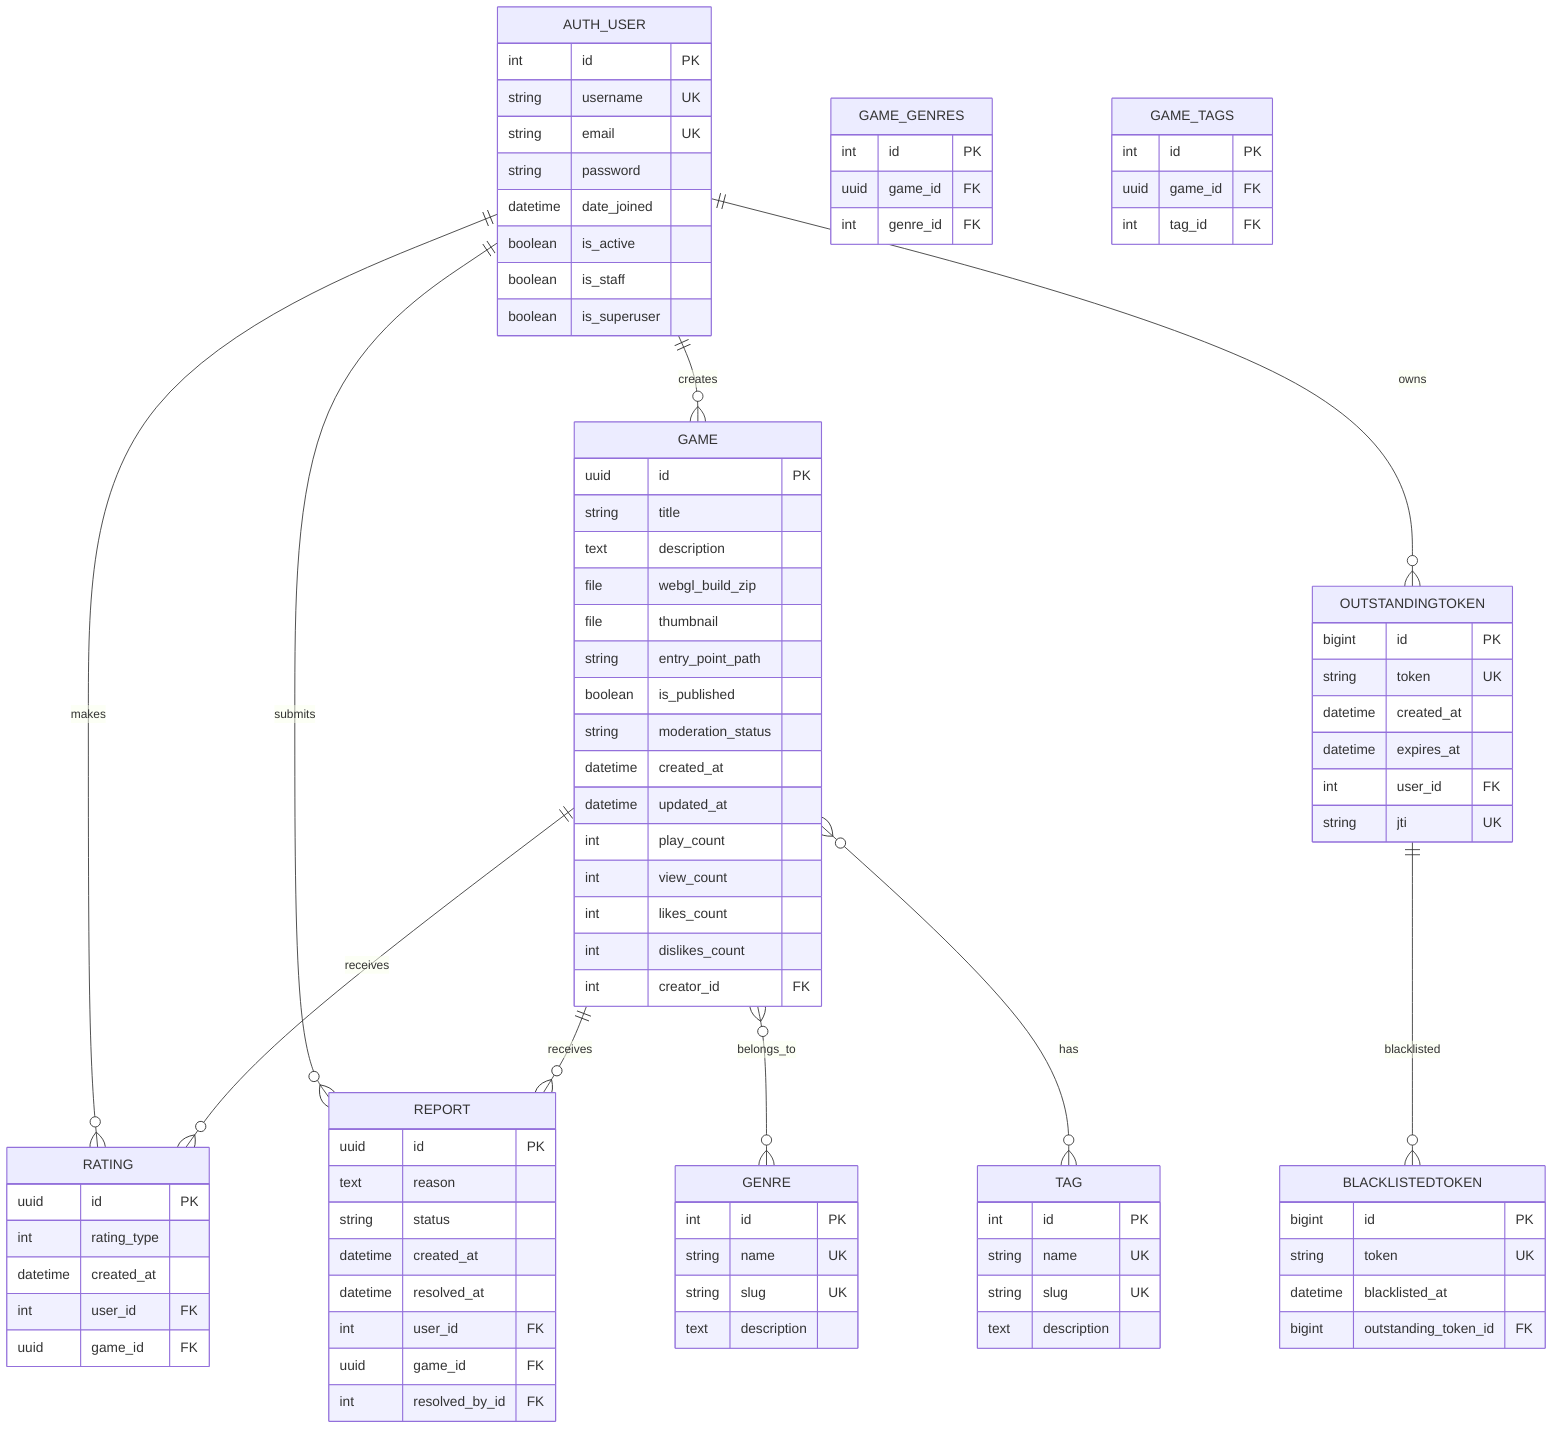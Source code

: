 erDiagram
    AUTH_USER ||--o{ GAME : creates
    AUTH_USER ||--o{ RATING : makes
    AUTH_USER ||--o{ REPORT : submits
    AUTH_USER ||--o{ OUTSTANDINGTOKEN : owns
    GAME ||--o{ RATING : receives
    GAME ||--o{ REPORT : receives
    GAME }o--o{ GENRE : belongs_to
    GAME }o--o{ TAG : has
    OUTSTANDINGTOKEN ||--o{ BLACKLISTEDTOKEN : blacklisted
    
    AUTH_USER {
        int id PK
        string username UK
        string email UK
        string password
        datetime date_joined
        boolean is_active
        boolean is_staff
        boolean is_superuser
    }
    
    GAME {
        uuid id PK
        string title
        text description
        file webgl_build_zip
        file thumbnail
        string entry_point_path
        boolean is_published
        string moderation_status
        datetime created_at
        datetime updated_at
        int play_count
        int view_count
        int likes_count
        int dislikes_count
        int creator_id FK
    }
    
    RATING {
        uuid id PK
        int rating_type
        datetime created_at
        int user_id FK
        uuid game_id FK
    }
    
    REPORT {
        uuid id PK
        text reason
        string status
        datetime created_at
        datetime resolved_at
        int user_id FK
        uuid game_id FK
        int resolved_by_id FK
    }
    
    GENRE {
        int id PK
        string name UK
        string slug UK
        text description
    }
    
    TAG {
        int id PK
        string name UK
        string slug UK
        text description
    }
    
    GAME_GENRES {
        int id PK
        uuid game_id FK
        int genre_id FK
    }
    
    GAME_TAGS {
        int id PK
        uuid game_id FK
        int tag_id FK
    }
    
    OUTSTANDINGTOKEN {
        bigint id PK
        string token UK
        datetime created_at
        datetime expires_at
        int user_id FK
        string jti UK
    }
    
    BLACKLISTEDTOKEN {
        bigint id PK
        string token UK
        datetime blacklisted_at
        bigint outstanding_token_id FK
    }